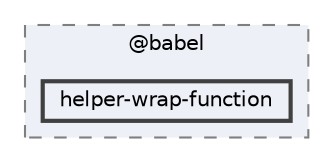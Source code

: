 digraph "pkiclassroomrescheduler/src/main/frontend/node_modules/@babel/helper-wrap-function"
{
 // LATEX_PDF_SIZE
  bgcolor="transparent";
  edge [fontname=Helvetica,fontsize=10,labelfontname=Helvetica,labelfontsize=10];
  node [fontname=Helvetica,fontsize=10,shape=box,height=0.2,width=0.4];
  compound=true
  subgraph clusterdir_bc8070c8b402176472541bb6f0cba6df {
    graph [ bgcolor="#edf0f7", pencolor="grey50", label="@babel", fontname=Helvetica,fontsize=10 style="filled,dashed", URL="dir_bc8070c8b402176472541bb6f0cba6df.html",tooltip=""]
  dir_970fce0a06c0bb3af7fd473ae763087e [label="helper-wrap-function", fillcolor="#edf0f7", color="grey25", style="filled,bold", URL="dir_970fce0a06c0bb3af7fd473ae763087e.html",tooltip=""];
  }
}
